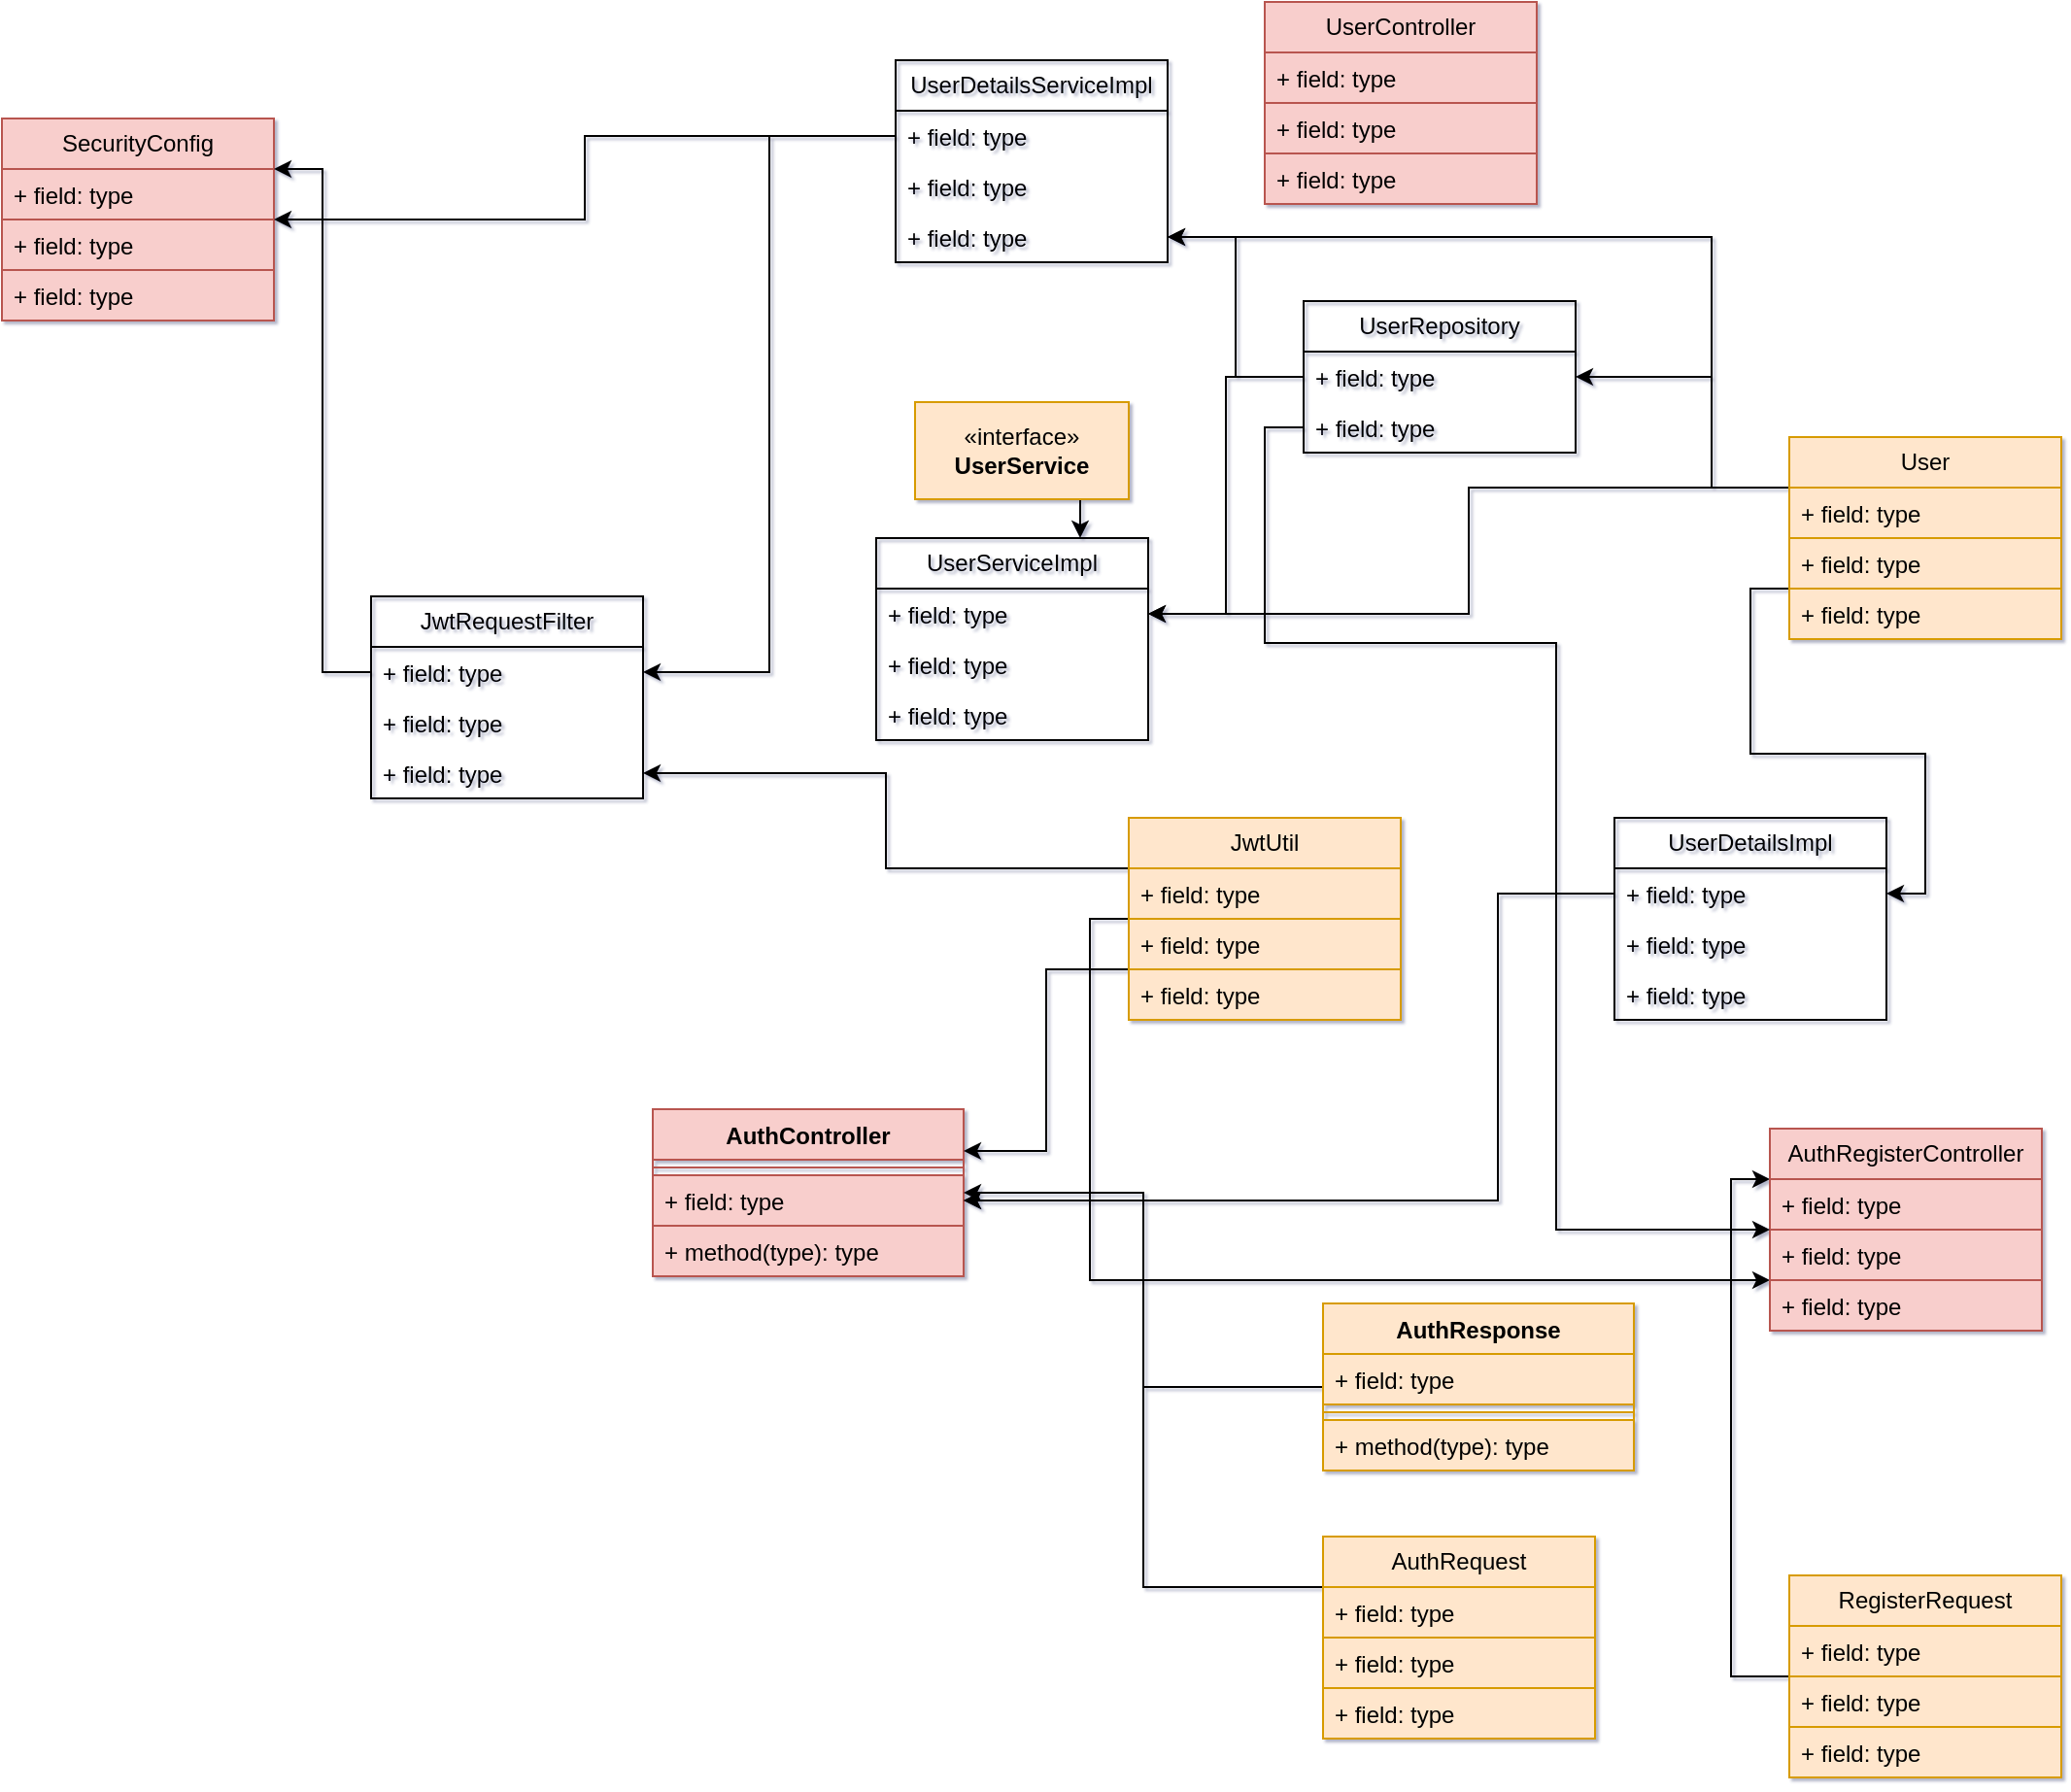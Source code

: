 <mxfile version="27.0.9">
  <diagram name="Página-1" id="gnQo8Tf9oA5QqZKX7aA6">
    <mxGraphModel dx="1281" dy="561" grid="1" gridSize="10" guides="1" tooltips="1" connect="1" arrows="1" fold="1" page="1" pageScale="1" pageWidth="1169" pageHeight="827" background="none" math="0" shadow="1">
      <root>
        <mxCell id="0" />
        <mxCell id="1" parent="0" />
        <mxCell id="LLa0DtGKEp2jdw4a15Qn-7" value="AuthController" style="swimlane;fontStyle=1;align=center;verticalAlign=top;childLayout=stackLayout;horizontal=1;startSize=26;horizontalStack=0;resizeParent=1;resizeParentMax=0;resizeLast=0;collapsible=1;marginBottom=0;whiteSpace=wrap;html=1;fillColor=#f8cecc;strokeColor=#b85450;" parent="1" vertex="1">
          <mxGeometry x="425" y="600" width="160" height="86" as="geometry">
            <mxRectangle x="425" y="600" width="120" height="30" as="alternateBounds" />
          </mxGeometry>
        </mxCell>
        <mxCell id="LLa0DtGKEp2jdw4a15Qn-9" value="" style="line;strokeWidth=1;fillColor=#f8cecc;align=left;verticalAlign=middle;spacingTop=-1;spacingLeft=3;spacingRight=3;rotatable=0;labelPosition=right;points=[];portConstraint=eastwest;strokeColor=#b85450;" parent="LLa0DtGKEp2jdw4a15Qn-7" vertex="1">
          <mxGeometry y="26" width="160" height="8" as="geometry" />
        </mxCell>
        <mxCell id="LLa0DtGKEp2jdw4a15Qn-8" value="+ field: type" style="text;strokeColor=#b85450;fillColor=#f8cecc;align=left;verticalAlign=top;spacingLeft=4;spacingRight=4;overflow=hidden;rotatable=0;points=[[0,0.5],[1,0.5]];portConstraint=eastwest;whiteSpace=wrap;html=1;" parent="LLa0DtGKEp2jdw4a15Qn-7" vertex="1">
          <mxGeometry y="34" width="160" height="26" as="geometry" />
        </mxCell>
        <mxCell id="LLa0DtGKEp2jdw4a15Qn-10" value="+ method(type): type" style="text;strokeColor=#b85450;fillColor=#f8cecc;align=left;verticalAlign=top;spacingLeft=4;spacingRight=4;overflow=hidden;rotatable=0;points=[[0,0.5],[1,0.5]];portConstraint=eastwest;whiteSpace=wrap;html=1;" parent="LLa0DtGKEp2jdw4a15Qn-7" vertex="1">
          <mxGeometry y="60" width="160" height="26" as="geometry" />
        </mxCell>
        <mxCell id="LLa0DtGKEp2jdw4a15Qn-11" value="SecurityConfig" style="swimlane;fontStyle=0;childLayout=stackLayout;horizontal=1;startSize=26;fillColor=#f8cecc;horizontalStack=0;resizeParent=1;resizeParentMax=0;resizeLast=0;collapsible=1;marginBottom=0;whiteSpace=wrap;html=1;strokeColor=#b85450;" parent="1" vertex="1">
          <mxGeometry x="90" y="90" width="140" height="104" as="geometry" />
        </mxCell>
        <mxCell id="LLa0DtGKEp2jdw4a15Qn-12" value="+ field: type" style="text;strokeColor=#b85450;fillColor=#f8cecc;align=left;verticalAlign=top;spacingLeft=4;spacingRight=4;overflow=hidden;rotatable=0;points=[[0,0.5],[1,0.5]];portConstraint=eastwest;whiteSpace=wrap;html=1;" parent="LLa0DtGKEp2jdw4a15Qn-11" vertex="1">
          <mxGeometry y="26" width="140" height="26" as="geometry" />
        </mxCell>
        <mxCell id="LLa0DtGKEp2jdw4a15Qn-13" value="+ field: type" style="text;strokeColor=#b85450;fillColor=#f8cecc;align=left;verticalAlign=top;spacingLeft=4;spacingRight=4;overflow=hidden;rotatable=0;points=[[0,0.5],[1,0.5]];portConstraint=eastwest;whiteSpace=wrap;html=1;" parent="LLa0DtGKEp2jdw4a15Qn-11" vertex="1">
          <mxGeometry y="52" width="140" height="26" as="geometry" />
        </mxCell>
        <mxCell id="LLa0DtGKEp2jdw4a15Qn-14" value="+ field: type" style="text;strokeColor=#b85450;fillColor=#f8cecc;align=left;verticalAlign=top;spacingLeft=4;spacingRight=4;overflow=hidden;rotatable=0;points=[[0,0.5],[1,0.5]];portConstraint=eastwest;whiteSpace=wrap;html=1;" parent="LLa0DtGKEp2jdw4a15Qn-11" vertex="1">
          <mxGeometry y="78" width="140" height="26" as="geometry" />
        </mxCell>
        <mxCell id="LLa0DtGKEp2jdw4a15Qn-15" value="UserController" style="swimlane;fontStyle=0;childLayout=stackLayout;horizontal=1;startSize=26;fillColor=#f8cecc;horizontalStack=0;resizeParent=1;resizeParentMax=0;resizeLast=0;collapsible=1;marginBottom=0;whiteSpace=wrap;html=1;strokeColor=#b85450;" parent="1" vertex="1">
          <mxGeometry x="740" y="30" width="140" height="104" as="geometry" />
        </mxCell>
        <mxCell id="LLa0DtGKEp2jdw4a15Qn-16" value="+ field: type" style="text;strokeColor=#b85450;fillColor=#f8cecc;align=left;verticalAlign=top;spacingLeft=4;spacingRight=4;overflow=hidden;rotatable=0;points=[[0,0.5],[1,0.5]];portConstraint=eastwest;whiteSpace=wrap;html=1;" parent="LLa0DtGKEp2jdw4a15Qn-15" vertex="1">
          <mxGeometry y="26" width="140" height="26" as="geometry" />
        </mxCell>
        <mxCell id="LLa0DtGKEp2jdw4a15Qn-17" value="+ field: type" style="text;strokeColor=#b85450;fillColor=#f8cecc;align=left;verticalAlign=top;spacingLeft=4;spacingRight=4;overflow=hidden;rotatable=0;points=[[0,0.5],[1,0.5]];portConstraint=eastwest;whiteSpace=wrap;html=1;" parent="LLa0DtGKEp2jdw4a15Qn-15" vertex="1">
          <mxGeometry y="52" width="140" height="26" as="geometry" />
        </mxCell>
        <mxCell id="LLa0DtGKEp2jdw4a15Qn-18" value="+ field: type" style="text;strokeColor=#b85450;fillColor=#f8cecc;align=left;verticalAlign=top;spacingLeft=4;spacingRight=4;overflow=hidden;rotatable=0;points=[[0,0.5],[1,0.5]];portConstraint=eastwest;whiteSpace=wrap;html=1;" parent="LLa0DtGKEp2jdw4a15Qn-15" vertex="1">
          <mxGeometry y="78" width="140" height="26" as="geometry" />
        </mxCell>
        <mxCell id="ibuIP2CkL-k3zzH0EWNu-7" style="edgeStyle=orthogonalEdgeStyle;rounded=0;orthogonalLoop=1;jettySize=auto;html=1;exitX=0;exitY=0.25;exitDx=0;exitDy=0;entryX=1;entryY=0.5;entryDx=0;entryDy=0;" edge="1" parent="1" source="LLa0DtGKEp2jdw4a15Qn-19" target="LLa0DtGKEp2jdw4a15Qn-50">
          <mxGeometry relative="1" as="geometry">
            <Array as="points">
              <mxPoint x="970" y="280" />
              <mxPoint x="970" y="151" />
            </Array>
          </mxGeometry>
        </mxCell>
        <mxCell id="ibuIP2CkL-k3zzH0EWNu-8" style="edgeStyle=orthogonalEdgeStyle;rounded=0;orthogonalLoop=1;jettySize=auto;html=1;exitX=0;exitY=0.25;exitDx=0;exitDy=0;entryX=1;entryY=0.5;entryDx=0;entryDy=0;" edge="1" parent="1" source="LLa0DtGKEp2jdw4a15Qn-19" target="LLa0DtGKEp2jdw4a15Qn-25">
          <mxGeometry relative="1" as="geometry">
            <Array as="points">
              <mxPoint x="970" y="280" />
              <mxPoint x="970" y="223" />
            </Array>
          </mxGeometry>
        </mxCell>
        <mxCell id="ibuIP2CkL-k3zzH0EWNu-10" style="edgeStyle=orthogonalEdgeStyle;rounded=0;orthogonalLoop=1;jettySize=auto;html=1;exitX=0;exitY=0.25;exitDx=0;exitDy=0;" edge="1" parent="1" source="LLa0DtGKEp2jdw4a15Qn-19" target="LLa0DtGKEp2jdw4a15Qn-62">
          <mxGeometry relative="1" as="geometry" />
        </mxCell>
        <mxCell id="ibuIP2CkL-k3zzH0EWNu-11" style="edgeStyle=orthogonalEdgeStyle;rounded=0;orthogonalLoop=1;jettySize=auto;html=1;exitX=0;exitY=0.75;exitDx=0;exitDy=0;entryX=1;entryY=0.5;entryDx=0;entryDy=0;" edge="1" parent="1" source="LLa0DtGKEp2jdw4a15Qn-19" target="LLa0DtGKEp2jdw4a15Qn-43">
          <mxGeometry relative="1" as="geometry" />
        </mxCell>
        <mxCell id="LLa0DtGKEp2jdw4a15Qn-19" value="User" style="swimlane;fontStyle=0;childLayout=stackLayout;horizontal=1;startSize=26;fillColor=#ffe6cc;horizontalStack=0;resizeParent=1;resizeParentMax=0;resizeLast=0;collapsible=1;marginBottom=0;whiteSpace=wrap;html=1;strokeColor=#d79b00;" parent="1" vertex="1">
          <mxGeometry x="1010" y="254" width="140" height="104" as="geometry" />
        </mxCell>
        <mxCell id="LLa0DtGKEp2jdw4a15Qn-20" value="+ field: type" style="text;strokeColor=#d79b00;fillColor=#ffe6cc;align=left;verticalAlign=top;spacingLeft=4;spacingRight=4;overflow=hidden;rotatable=0;points=[[0,0.5],[1,0.5]];portConstraint=eastwest;whiteSpace=wrap;html=1;" parent="LLa0DtGKEp2jdw4a15Qn-19" vertex="1">
          <mxGeometry y="26" width="140" height="26" as="geometry" />
        </mxCell>
        <mxCell id="LLa0DtGKEp2jdw4a15Qn-21" value="+ field: type" style="text;strokeColor=#d79b00;fillColor=#ffe6cc;align=left;verticalAlign=top;spacingLeft=4;spacingRight=4;overflow=hidden;rotatable=0;points=[[0,0.5],[1,0.5]];portConstraint=eastwest;whiteSpace=wrap;html=1;" parent="LLa0DtGKEp2jdw4a15Qn-19" vertex="1">
          <mxGeometry y="52" width="140" height="26" as="geometry" />
        </mxCell>
        <mxCell id="LLa0DtGKEp2jdw4a15Qn-22" value="+ field: type" style="text;strokeColor=#d79b00;fillColor=#ffe6cc;align=left;verticalAlign=top;spacingLeft=4;spacingRight=4;overflow=hidden;rotatable=0;points=[[0,0.5],[1,0.5]];portConstraint=eastwest;whiteSpace=wrap;html=1;" parent="LLa0DtGKEp2jdw4a15Qn-19" vertex="1">
          <mxGeometry y="78" width="140" height="26" as="geometry" />
        </mxCell>
        <mxCell id="LLa0DtGKEp2jdw4a15Qn-23" value="UserRepository" style="swimlane;fontStyle=0;childLayout=stackLayout;horizontal=1;startSize=26;fillColor=none;horizontalStack=0;resizeParent=1;resizeParentMax=0;resizeLast=0;collapsible=1;marginBottom=0;whiteSpace=wrap;html=1;" parent="1" vertex="1">
          <mxGeometry x="760" y="184" width="140" height="78" as="geometry" />
        </mxCell>
        <mxCell id="LLa0DtGKEp2jdw4a15Qn-25" value="+ field: type" style="text;strokeColor=none;fillColor=none;align=left;verticalAlign=top;spacingLeft=4;spacingRight=4;overflow=hidden;rotatable=0;points=[[0,0.5],[1,0.5]];portConstraint=eastwest;whiteSpace=wrap;html=1;" parent="LLa0DtGKEp2jdw4a15Qn-23" vertex="1">
          <mxGeometry y="26" width="140" height="26" as="geometry" />
        </mxCell>
        <mxCell id="LLa0DtGKEp2jdw4a15Qn-26" value="+ field: type" style="text;strokeColor=none;fillColor=none;align=left;verticalAlign=top;spacingLeft=4;spacingRight=4;overflow=hidden;rotatable=0;points=[[0,0.5],[1,0.5]];portConstraint=eastwest;whiteSpace=wrap;html=1;" parent="LLa0DtGKEp2jdw4a15Qn-23" vertex="1">
          <mxGeometry y="52" width="140" height="26" as="geometry" />
        </mxCell>
        <mxCell id="ibuIP2CkL-k3zzH0EWNu-13" style="edgeStyle=orthogonalEdgeStyle;rounded=0;orthogonalLoop=1;jettySize=auto;html=1;exitX=0;exitY=0.25;exitDx=0;exitDy=0;entryX=1;entryY=0.5;entryDx=0;entryDy=0;" edge="1" parent="1" source="LLa0DtGKEp2jdw4a15Qn-28" target="LLa0DtGKEp2jdw4a15Qn-7">
          <mxGeometry relative="1" as="geometry" />
        </mxCell>
        <mxCell id="LLa0DtGKEp2jdw4a15Qn-28" value="AuthRequest" style="swimlane;fontStyle=0;childLayout=stackLayout;horizontal=1;startSize=26;fillColor=#ffe6cc;horizontalStack=0;resizeParent=1;resizeParentMax=0;resizeLast=0;collapsible=1;marginBottom=0;whiteSpace=wrap;html=1;strokeColor=#d79b00;" parent="1" vertex="1">
          <mxGeometry x="770" y="820" width="140" height="104" as="geometry" />
        </mxCell>
        <mxCell id="LLa0DtGKEp2jdw4a15Qn-29" value="+ field: type" style="text;strokeColor=#d79b00;fillColor=#ffe6cc;align=left;verticalAlign=top;spacingLeft=4;spacingRight=4;overflow=hidden;rotatable=0;points=[[0,0.5],[1,0.5]];portConstraint=eastwest;whiteSpace=wrap;html=1;" parent="LLa0DtGKEp2jdw4a15Qn-28" vertex="1">
          <mxGeometry y="26" width="140" height="26" as="geometry" />
        </mxCell>
        <mxCell id="LLa0DtGKEp2jdw4a15Qn-30" value="+ field: type" style="text;strokeColor=#d79b00;fillColor=#ffe6cc;align=left;verticalAlign=top;spacingLeft=4;spacingRight=4;overflow=hidden;rotatable=0;points=[[0,0.5],[1,0.5]];portConstraint=eastwest;whiteSpace=wrap;html=1;" parent="LLa0DtGKEp2jdw4a15Qn-28" vertex="1">
          <mxGeometry y="52" width="140" height="26" as="geometry" />
        </mxCell>
        <mxCell id="LLa0DtGKEp2jdw4a15Qn-31" value="+ field: type" style="text;strokeColor=#d79b00;fillColor=#ffe6cc;align=left;verticalAlign=top;spacingLeft=4;spacingRight=4;overflow=hidden;rotatable=0;points=[[0,0.5],[1,0.5]];portConstraint=eastwest;whiteSpace=wrap;html=1;" parent="LLa0DtGKEp2jdw4a15Qn-28" vertex="1">
          <mxGeometry y="78" width="140" height="26" as="geometry" />
        </mxCell>
        <mxCell id="ibuIP2CkL-k3zzH0EWNu-15" style="edgeStyle=orthogonalEdgeStyle;rounded=0;orthogonalLoop=1;jettySize=auto;html=1;exitX=0;exitY=0.5;exitDx=0;exitDy=0;entryX=1;entryY=0.5;entryDx=0;entryDy=0;" edge="1" parent="1" source="LLa0DtGKEp2jdw4a15Qn-32" target="LLa0DtGKEp2jdw4a15Qn-8">
          <mxGeometry relative="1" as="geometry" />
        </mxCell>
        <mxCell id="LLa0DtGKEp2jdw4a15Qn-32" value="AuthResponse" style="swimlane;fontStyle=1;align=center;verticalAlign=top;childLayout=stackLayout;horizontal=1;startSize=26;horizontalStack=0;resizeParent=1;resizeParentMax=0;resizeLast=0;collapsible=1;marginBottom=0;whiteSpace=wrap;html=1;fillColor=#ffe6cc;strokeColor=#d79b00;" parent="1" vertex="1">
          <mxGeometry x="770" y="700" width="160" height="86" as="geometry" />
        </mxCell>
        <mxCell id="LLa0DtGKEp2jdw4a15Qn-33" value="+ field: type" style="text;strokeColor=#d79b00;fillColor=#ffe6cc;align=left;verticalAlign=top;spacingLeft=4;spacingRight=4;overflow=hidden;rotatable=0;points=[[0,0.5],[1,0.5]];portConstraint=eastwest;whiteSpace=wrap;html=1;" parent="LLa0DtGKEp2jdw4a15Qn-32" vertex="1">
          <mxGeometry y="26" width="160" height="26" as="geometry" />
        </mxCell>
        <mxCell id="LLa0DtGKEp2jdw4a15Qn-34" value="" style="line;strokeWidth=1;fillColor=#ffe6cc;align=left;verticalAlign=middle;spacingTop=-1;spacingLeft=3;spacingRight=3;rotatable=0;labelPosition=right;points=[];portConstraint=eastwest;strokeColor=#d79b00;" parent="LLa0DtGKEp2jdw4a15Qn-32" vertex="1">
          <mxGeometry y="52" width="160" height="8" as="geometry" />
        </mxCell>
        <mxCell id="LLa0DtGKEp2jdw4a15Qn-35" value="+ method(type): type" style="text;strokeColor=#d79b00;fillColor=#ffe6cc;align=left;verticalAlign=top;spacingLeft=4;spacingRight=4;overflow=hidden;rotatable=0;points=[[0,0.5],[1,0.5]];portConstraint=eastwest;whiteSpace=wrap;html=1;" parent="LLa0DtGKEp2jdw4a15Qn-32" vertex="1">
          <mxGeometry y="60" width="160" height="26" as="geometry" />
        </mxCell>
        <mxCell id="ibuIP2CkL-k3zzH0EWNu-20" style="edgeStyle=orthogonalEdgeStyle;rounded=0;orthogonalLoop=1;jettySize=auto;html=1;exitX=0;exitY=0.5;exitDx=0;exitDy=0;entryX=0;entryY=0.25;entryDx=0;entryDy=0;" edge="1" parent="1" source="LLa0DtGKEp2jdw4a15Qn-36" target="LLa0DtGKEp2jdw4a15Qn-77">
          <mxGeometry relative="1" as="geometry" />
        </mxCell>
        <mxCell id="LLa0DtGKEp2jdw4a15Qn-36" value="RegisterRequest" style="swimlane;fontStyle=0;childLayout=stackLayout;horizontal=1;startSize=26;fillColor=#ffe6cc;horizontalStack=0;resizeParent=1;resizeParentMax=0;resizeLast=0;collapsible=1;marginBottom=0;whiteSpace=wrap;html=1;strokeColor=#d79b00;" parent="1" vertex="1">
          <mxGeometry x="1010" y="840" width="140" height="104" as="geometry" />
        </mxCell>
        <mxCell id="LLa0DtGKEp2jdw4a15Qn-37" value="+ field: type" style="text;strokeColor=#d79b00;fillColor=#ffe6cc;align=left;verticalAlign=top;spacingLeft=4;spacingRight=4;overflow=hidden;rotatable=0;points=[[0,0.5],[1,0.5]];portConstraint=eastwest;whiteSpace=wrap;html=1;" parent="LLa0DtGKEp2jdw4a15Qn-36" vertex="1">
          <mxGeometry y="26" width="140" height="26" as="geometry" />
        </mxCell>
        <mxCell id="LLa0DtGKEp2jdw4a15Qn-38" value="+ field: type" style="text;strokeColor=#d79b00;fillColor=#ffe6cc;align=left;verticalAlign=top;spacingLeft=4;spacingRight=4;overflow=hidden;rotatable=0;points=[[0,0.5],[1,0.5]];portConstraint=eastwest;whiteSpace=wrap;html=1;" parent="LLa0DtGKEp2jdw4a15Qn-36" vertex="1">
          <mxGeometry y="52" width="140" height="26" as="geometry" />
        </mxCell>
        <mxCell id="LLa0DtGKEp2jdw4a15Qn-39" value="+ field: type" style="text;strokeColor=#d79b00;fillColor=#ffe6cc;align=left;verticalAlign=top;spacingLeft=4;spacingRight=4;overflow=hidden;rotatable=0;points=[[0,0.5],[1,0.5]];portConstraint=eastwest;whiteSpace=wrap;html=1;" parent="LLa0DtGKEp2jdw4a15Qn-36" vertex="1">
          <mxGeometry y="78" width="140" height="26" as="geometry" />
        </mxCell>
        <mxCell id="LLa0DtGKEp2jdw4a15Qn-47" value="UserDetailsServiceImpl" style="swimlane;fontStyle=0;childLayout=stackLayout;horizontal=1;startSize=26;fillColor=none;horizontalStack=0;resizeParent=1;resizeParentMax=0;resizeLast=0;collapsible=1;marginBottom=0;whiteSpace=wrap;html=1;" parent="1" vertex="1">
          <mxGeometry x="550" y="60" width="140" height="104" as="geometry" />
        </mxCell>
        <mxCell id="LLa0DtGKEp2jdw4a15Qn-48" value="+ field: type" style="text;strokeColor=none;fillColor=none;align=left;verticalAlign=top;spacingLeft=4;spacingRight=4;overflow=hidden;rotatable=0;points=[[0,0.5],[1,0.5]];portConstraint=eastwest;whiteSpace=wrap;html=1;" parent="LLa0DtGKEp2jdw4a15Qn-47" vertex="1">
          <mxGeometry y="26" width="140" height="26" as="geometry" />
        </mxCell>
        <mxCell id="LLa0DtGKEp2jdw4a15Qn-49" value="+ field: type" style="text;strokeColor=none;fillColor=none;align=left;verticalAlign=top;spacingLeft=4;spacingRight=4;overflow=hidden;rotatable=0;points=[[0,0.5],[1,0.5]];portConstraint=eastwest;whiteSpace=wrap;html=1;" parent="LLa0DtGKEp2jdw4a15Qn-47" vertex="1">
          <mxGeometry y="52" width="140" height="26" as="geometry" />
        </mxCell>
        <mxCell id="LLa0DtGKEp2jdw4a15Qn-50" value="+ field: type" style="text;strokeColor=none;fillColor=none;align=left;verticalAlign=top;spacingLeft=4;spacingRight=4;overflow=hidden;rotatable=0;points=[[0,0.5],[1,0.5]];portConstraint=eastwest;whiteSpace=wrap;html=1;" parent="LLa0DtGKEp2jdw4a15Qn-47" vertex="1">
          <mxGeometry y="78" width="140" height="26" as="geometry" />
        </mxCell>
        <mxCell id="LLa0DtGKEp2jdw4a15Qn-66" style="edgeStyle=orthogonalEdgeStyle;rounded=0;orthogonalLoop=1;jettySize=auto;html=1;exitX=0.75;exitY=1;exitDx=0;exitDy=0;entryX=0.75;entryY=0;entryDx=0;entryDy=0;" parent="1" source="LLa0DtGKEp2jdw4a15Qn-60" target="LLa0DtGKEp2jdw4a15Qn-61" edge="1">
          <mxGeometry relative="1" as="geometry" />
        </mxCell>
        <mxCell id="LLa0DtGKEp2jdw4a15Qn-60" value="«interface»&lt;br&gt;&lt;b&gt;UserService&lt;/b&gt;" style="html=1;whiteSpace=wrap;fillColor=#ffe6cc;strokeColor=#d79b00;" parent="1" vertex="1">
          <mxGeometry x="560" y="236" width="110" height="50" as="geometry" />
        </mxCell>
        <mxCell id="LLa0DtGKEp2jdw4a15Qn-61" value="UserServiceImpl" style="swimlane;fontStyle=0;childLayout=stackLayout;horizontal=1;startSize=26;fillColor=none;horizontalStack=0;resizeParent=1;resizeParentMax=0;resizeLast=0;collapsible=1;marginBottom=0;whiteSpace=wrap;html=1;" parent="1" vertex="1">
          <mxGeometry x="540" y="306" width="140" height="104" as="geometry" />
        </mxCell>
        <mxCell id="LLa0DtGKEp2jdw4a15Qn-62" value="+ field: type" style="text;strokeColor=none;fillColor=none;align=left;verticalAlign=top;spacingLeft=4;spacingRight=4;overflow=hidden;rotatable=0;points=[[0,0.5],[1,0.5]];portConstraint=eastwest;whiteSpace=wrap;html=1;" parent="LLa0DtGKEp2jdw4a15Qn-61" vertex="1">
          <mxGeometry y="26" width="140" height="26" as="geometry" />
        </mxCell>
        <mxCell id="LLa0DtGKEp2jdw4a15Qn-63" value="+ field: type" style="text;strokeColor=none;fillColor=none;align=left;verticalAlign=top;spacingLeft=4;spacingRight=4;overflow=hidden;rotatable=0;points=[[0,0.5],[1,0.5]];portConstraint=eastwest;whiteSpace=wrap;html=1;" parent="LLa0DtGKEp2jdw4a15Qn-61" vertex="1">
          <mxGeometry y="52" width="140" height="26" as="geometry" />
        </mxCell>
        <mxCell id="LLa0DtGKEp2jdw4a15Qn-64" value="+ field: type" style="text;strokeColor=none;fillColor=none;align=left;verticalAlign=top;spacingLeft=4;spacingRight=4;overflow=hidden;rotatable=0;points=[[0,0.5],[1,0.5]];portConstraint=eastwest;whiteSpace=wrap;html=1;" parent="LLa0DtGKEp2jdw4a15Qn-61" vertex="1">
          <mxGeometry y="78" width="140" height="26" as="geometry" />
        </mxCell>
        <mxCell id="ibuIP2CkL-k3zzH0EWNu-3" style="edgeStyle=orthogonalEdgeStyle;rounded=0;orthogonalLoop=1;jettySize=auto;html=1;exitX=0;exitY=0.25;exitDx=0;exitDy=0;entryX=1;entryY=0.5;entryDx=0;entryDy=0;" edge="1" parent="1" source="LLa0DtGKEp2jdw4a15Qn-72" target="LLa0DtGKEp2jdw4a15Qn-96">
          <mxGeometry relative="1" as="geometry" />
        </mxCell>
        <mxCell id="ibuIP2CkL-k3zzH0EWNu-12" style="edgeStyle=orthogonalEdgeStyle;rounded=0;orthogonalLoop=1;jettySize=auto;html=1;exitX=0;exitY=0.75;exitDx=0;exitDy=0;entryX=1;entryY=0.25;entryDx=0;entryDy=0;" edge="1" parent="1" source="LLa0DtGKEp2jdw4a15Qn-72" target="LLa0DtGKEp2jdw4a15Qn-7">
          <mxGeometry relative="1" as="geometry" />
        </mxCell>
        <mxCell id="ibuIP2CkL-k3zzH0EWNu-19" style="edgeStyle=orthogonalEdgeStyle;rounded=0;orthogonalLoop=1;jettySize=auto;html=1;exitX=0;exitY=0.5;exitDx=0;exitDy=0;entryX=0;entryY=0.75;entryDx=0;entryDy=0;" edge="1" parent="1" source="LLa0DtGKEp2jdw4a15Qn-72" target="LLa0DtGKEp2jdw4a15Qn-77">
          <mxGeometry relative="1" as="geometry" />
        </mxCell>
        <mxCell id="LLa0DtGKEp2jdw4a15Qn-72" value="JwtUtil" style="swimlane;fontStyle=0;childLayout=stackLayout;horizontal=1;startSize=26;fillColor=#ffe6cc;horizontalStack=0;resizeParent=1;resizeParentMax=0;resizeLast=0;collapsible=1;marginBottom=0;whiteSpace=wrap;html=1;strokeColor=#d79b00;" parent="1" vertex="1">
          <mxGeometry x="670" y="450" width="140" height="104" as="geometry" />
        </mxCell>
        <mxCell id="LLa0DtGKEp2jdw4a15Qn-73" value="+ field: type" style="text;strokeColor=#d79b00;fillColor=#ffe6cc;align=left;verticalAlign=top;spacingLeft=4;spacingRight=4;overflow=hidden;rotatable=0;points=[[0,0.5],[1,0.5]];portConstraint=eastwest;whiteSpace=wrap;html=1;" parent="LLa0DtGKEp2jdw4a15Qn-72" vertex="1">
          <mxGeometry y="26" width="140" height="26" as="geometry" />
        </mxCell>
        <mxCell id="LLa0DtGKEp2jdw4a15Qn-74" value="+ field: type" style="text;strokeColor=#d79b00;fillColor=#ffe6cc;align=left;verticalAlign=top;spacingLeft=4;spacingRight=4;overflow=hidden;rotatable=0;points=[[0,0.5],[1,0.5]];portConstraint=eastwest;whiteSpace=wrap;html=1;" parent="LLa0DtGKEp2jdw4a15Qn-72" vertex="1">
          <mxGeometry y="52" width="140" height="26" as="geometry" />
        </mxCell>
        <mxCell id="LLa0DtGKEp2jdw4a15Qn-75" value="+ field: type" style="text;strokeColor=#d79b00;fillColor=#ffe6cc;align=left;verticalAlign=top;spacingLeft=4;spacingRight=4;overflow=hidden;rotatable=0;points=[[0,0.5],[1,0.5]];portConstraint=eastwest;whiteSpace=wrap;html=1;" parent="LLa0DtGKEp2jdw4a15Qn-72" vertex="1">
          <mxGeometry y="78" width="140" height="26" as="geometry" />
        </mxCell>
        <mxCell id="LLa0DtGKEp2jdw4a15Qn-77" value="AuthRegisterController" style="swimlane;fontStyle=0;childLayout=stackLayout;horizontal=1;startSize=26;fillColor=#f8cecc;horizontalStack=0;resizeParent=1;resizeParentMax=0;resizeLast=0;collapsible=1;marginBottom=0;whiteSpace=wrap;html=1;strokeColor=#b85450;" parent="1" vertex="1">
          <mxGeometry x="1000" y="610" width="140" height="104" as="geometry" />
        </mxCell>
        <mxCell id="LLa0DtGKEp2jdw4a15Qn-78" value="+ field: type" style="text;strokeColor=#b85450;fillColor=#f8cecc;align=left;verticalAlign=top;spacingLeft=4;spacingRight=4;overflow=hidden;rotatable=0;points=[[0,0.5],[1,0.5]];portConstraint=eastwest;whiteSpace=wrap;html=1;" parent="LLa0DtGKEp2jdw4a15Qn-77" vertex="1">
          <mxGeometry y="26" width="140" height="26" as="geometry" />
        </mxCell>
        <mxCell id="LLa0DtGKEp2jdw4a15Qn-79" value="+ field: type" style="text;strokeColor=#b85450;fillColor=#f8cecc;align=left;verticalAlign=top;spacingLeft=4;spacingRight=4;overflow=hidden;rotatable=0;points=[[0,0.5],[1,0.5]];portConstraint=eastwest;whiteSpace=wrap;html=1;" parent="LLa0DtGKEp2jdw4a15Qn-77" vertex="1">
          <mxGeometry y="52" width="140" height="26" as="geometry" />
        </mxCell>
        <mxCell id="LLa0DtGKEp2jdw4a15Qn-80" value="+ field: type" style="text;strokeColor=#b85450;fillColor=#f8cecc;align=left;verticalAlign=top;spacingLeft=4;spacingRight=4;overflow=hidden;rotatable=0;points=[[0,0.5],[1,0.5]];portConstraint=eastwest;whiteSpace=wrap;html=1;" parent="LLa0DtGKEp2jdw4a15Qn-77" vertex="1">
          <mxGeometry y="78" width="140" height="26" as="geometry" />
        </mxCell>
        <mxCell id="LLa0DtGKEp2jdw4a15Qn-93" value="JwtRequestFilter" style="swimlane;fontStyle=0;childLayout=stackLayout;horizontal=1;startSize=26;fillColor=none;horizontalStack=0;resizeParent=1;resizeParentMax=0;resizeLast=0;collapsible=1;marginBottom=0;whiteSpace=wrap;html=1;" parent="1" vertex="1">
          <mxGeometry x="280" y="336" width="140" height="104" as="geometry" />
        </mxCell>
        <mxCell id="LLa0DtGKEp2jdw4a15Qn-94" value="+ field: type" style="text;strokeColor=none;fillColor=none;align=left;verticalAlign=top;spacingLeft=4;spacingRight=4;overflow=hidden;rotatable=0;points=[[0,0.5],[1,0.5]];portConstraint=eastwest;whiteSpace=wrap;html=1;" parent="LLa0DtGKEp2jdw4a15Qn-93" vertex="1">
          <mxGeometry y="26" width="140" height="26" as="geometry" />
        </mxCell>
        <mxCell id="LLa0DtGKEp2jdw4a15Qn-95" value="+ field: type" style="text;strokeColor=none;fillColor=none;align=left;verticalAlign=top;spacingLeft=4;spacingRight=4;overflow=hidden;rotatable=0;points=[[0,0.5],[1,0.5]];portConstraint=eastwest;whiteSpace=wrap;html=1;" parent="LLa0DtGKEp2jdw4a15Qn-93" vertex="1">
          <mxGeometry y="52" width="140" height="26" as="geometry" />
        </mxCell>
        <mxCell id="LLa0DtGKEp2jdw4a15Qn-96" value="+ field: type" style="text;strokeColor=none;fillColor=none;align=left;verticalAlign=top;spacingLeft=4;spacingRight=4;overflow=hidden;rotatable=0;points=[[0,0.5],[1,0.5]];portConstraint=eastwest;whiteSpace=wrap;html=1;" parent="LLa0DtGKEp2jdw4a15Qn-93" vertex="1">
          <mxGeometry y="78" width="140" height="26" as="geometry" />
        </mxCell>
        <mxCell id="LLa0DtGKEp2jdw4a15Qn-42" value="UserDetailsImpl" style="swimlane;fontStyle=0;childLayout=stackLayout;horizontal=1;startSize=26;fillColor=none;horizontalStack=0;resizeParent=1;resizeParentMax=0;resizeLast=0;collapsible=1;marginBottom=0;whiteSpace=wrap;html=1;" parent="1" vertex="1">
          <mxGeometry x="920" y="450" width="140" height="104" as="geometry" />
        </mxCell>
        <mxCell id="LLa0DtGKEp2jdw4a15Qn-43" value="+ field: type" style="text;strokeColor=none;fillColor=none;align=left;verticalAlign=top;spacingLeft=4;spacingRight=4;overflow=hidden;rotatable=0;points=[[0,0.5],[1,0.5]];portConstraint=eastwest;whiteSpace=wrap;html=1;" parent="LLa0DtGKEp2jdw4a15Qn-42" vertex="1">
          <mxGeometry y="26" width="140" height="26" as="geometry" />
        </mxCell>
        <mxCell id="LLa0DtGKEp2jdw4a15Qn-44" value="+ field: type" style="text;strokeColor=none;fillColor=none;align=left;verticalAlign=top;spacingLeft=4;spacingRight=4;overflow=hidden;rotatable=0;points=[[0,0.5],[1,0.5]];portConstraint=eastwest;whiteSpace=wrap;html=1;" parent="LLa0DtGKEp2jdw4a15Qn-42" vertex="1">
          <mxGeometry y="52" width="140" height="26" as="geometry" />
        </mxCell>
        <mxCell id="LLa0DtGKEp2jdw4a15Qn-45" value="+ field: type" style="text;strokeColor=none;fillColor=none;align=left;verticalAlign=top;spacingLeft=4;spacingRight=4;overflow=hidden;rotatable=0;points=[[0,0.5],[1,0.5]];portConstraint=eastwest;whiteSpace=wrap;html=1;" parent="LLa0DtGKEp2jdw4a15Qn-42" vertex="1">
          <mxGeometry y="78" width="140" height="26" as="geometry" />
        </mxCell>
        <mxCell id="ibuIP2CkL-k3zzH0EWNu-1" style="edgeStyle=orthogonalEdgeStyle;rounded=0;orthogonalLoop=1;jettySize=auto;html=1;exitX=0;exitY=0.5;exitDx=0;exitDy=0;entryX=1;entryY=0.25;entryDx=0;entryDy=0;" edge="1" parent="1" source="LLa0DtGKEp2jdw4a15Qn-94" target="LLa0DtGKEp2jdw4a15Qn-11">
          <mxGeometry relative="1" as="geometry" />
        </mxCell>
        <mxCell id="ibuIP2CkL-k3zzH0EWNu-2" style="edgeStyle=orthogonalEdgeStyle;rounded=0;orthogonalLoop=1;jettySize=auto;html=1;exitX=0;exitY=0.5;exitDx=0;exitDy=0;entryX=1;entryY=0.5;entryDx=0;entryDy=0;" edge="1" parent="1" source="LLa0DtGKEp2jdw4a15Qn-48" target="LLa0DtGKEp2jdw4a15Qn-11">
          <mxGeometry relative="1" as="geometry" />
        </mxCell>
        <mxCell id="ibuIP2CkL-k3zzH0EWNu-5" style="edgeStyle=orthogonalEdgeStyle;rounded=0;orthogonalLoop=1;jettySize=auto;html=1;exitX=0;exitY=0.5;exitDx=0;exitDy=0;entryX=1;entryY=0.5;entryDx=0;entryDy=0;" edge="1" parent="1" source="LLa0DtGKEp2jdw4a15Qn-48" target="LLa0DtGKEp2jdw4a15Qn-94">
          <mxGeometry relative="1" as="geometry" />
        </mxCell>
        <mxCell id="ibuIP2CkL-k3zzH0EWNu-6" style="edgeStyle=orthogonalEdgeStyle;rounded=0;orthogonalLoop=1;jettySize=auto;html=1;exitX=0;exitY=0.5;exitDx=0;exitDy=0;entryX=1;entryY=0.5;entryDx=0;entryDy=0;" edge="1" parent="1" source="LLa0DtGKEp2jdw4a15Qn-25" target="LLa0DtGKEp2jdw4a15Qn-50">
          <mxGeometry relative="1" as="geometry" />
        </mxCell>
        <mxCell id="ibuIP2CkL-k3zzH0EWNu-9" style="edgeStyle=orthogonalEdgeStyle;rounded=0;orthogonalLoop=1;jettySize=auto;html=1;exitX=0;exitY=0.5;exitDx=0;exitDy=0;entryX=1;entryY=0.5;entryDx=0;entryDy=0;" edge="1" parent="1" source="LLa0DtGKEp2jdw4a15Qn-25" target="LLa0DtGKEp2jdw4a15Qn-62">
          <mxGeometry relative="1" as="geometry" />
        </mxCell>
        <mxCell id="ibuIP2CkL-k3zzH0EWNu-16" style="edgeStyle=orthogonalEdgeStyle;rounded=0;orthogonalLoop=1;jettySize=auto;html=1;exitX=0;exitY=0.5;exitDx=0;exitDy=0;entryX=1;entryY=0.5;entryDx=0;entryDy=0;" edge="1" parent="1" source="LLa0DtGKEp2jdw4a15Qn-43" target="LLa0DtGKEp2jdw4a15Qn-8">
          <mxGeometry relative="1" as="geometry">
            <Array as="points">
              <mxPoint x="860" y="489" />
              <mxPoint x="860" y="647" />
            </Array>
          </mxGeometry>
        </mxCell>
        <mxCell id="ibuIP2CkL-k3zzH0EWNu-17" style="edgeStyle=orthogonalEdgeStyle;rounded=0;orthogonalLoop=1;jettySize=auto;html=1;exitX=0;exitY=0.5;exitDx=0;exitDy=0;entryX=0;entryY=0.5;entryDx=0;entryDy=0;" edge="1" parent="1" source="LLa0DtGKEp2jdw4a15Qn-26" target="LLa0DtGKEp2jdw4a15Qn-77">
          <mxGeometry relative="1" as="geometry">
            <Array as="points">
              <mxPoint x="740" y="249" />
              <mxPoint x="740" y="360" />
              <mxPoint x="890" y="360" />
              <mxPoint x="890" y="662" />
            </Array>
          </mxGeometry>
        </mxCell>
      </root>
    </mxGraphModel>
  </diagram>
</mxfile>
